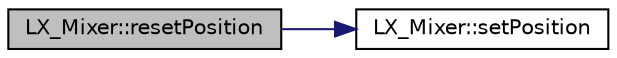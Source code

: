 digraph "LX_Mixer::resetPosition"
{
  edge [fontname="Helvetica",fontsize="10",labelfontname="Helvetica",labelfontsize="10"];
  node [fontname="Helvetica",fontsize="10",shape=record];
  rankdir="LR";
  Node1 [label="LX_Mixer::resetPosition",height=0.2,width=0.4,color="black", fillcolor="grey75", style="filled" fontcolor="black"];
  Node1 -> Node2 [color="midnightblue",fontsize="10",style="solid",fontname="Helvetica"];
  Node2 [label="LX_Mixer::setPosition",height=0.2,width=0.4,color="black", fillcolor="white", style="filled",URL="$class_l_x___mixer.html#a93950f3eebfa490c813d53a6bc67c248"];
}
